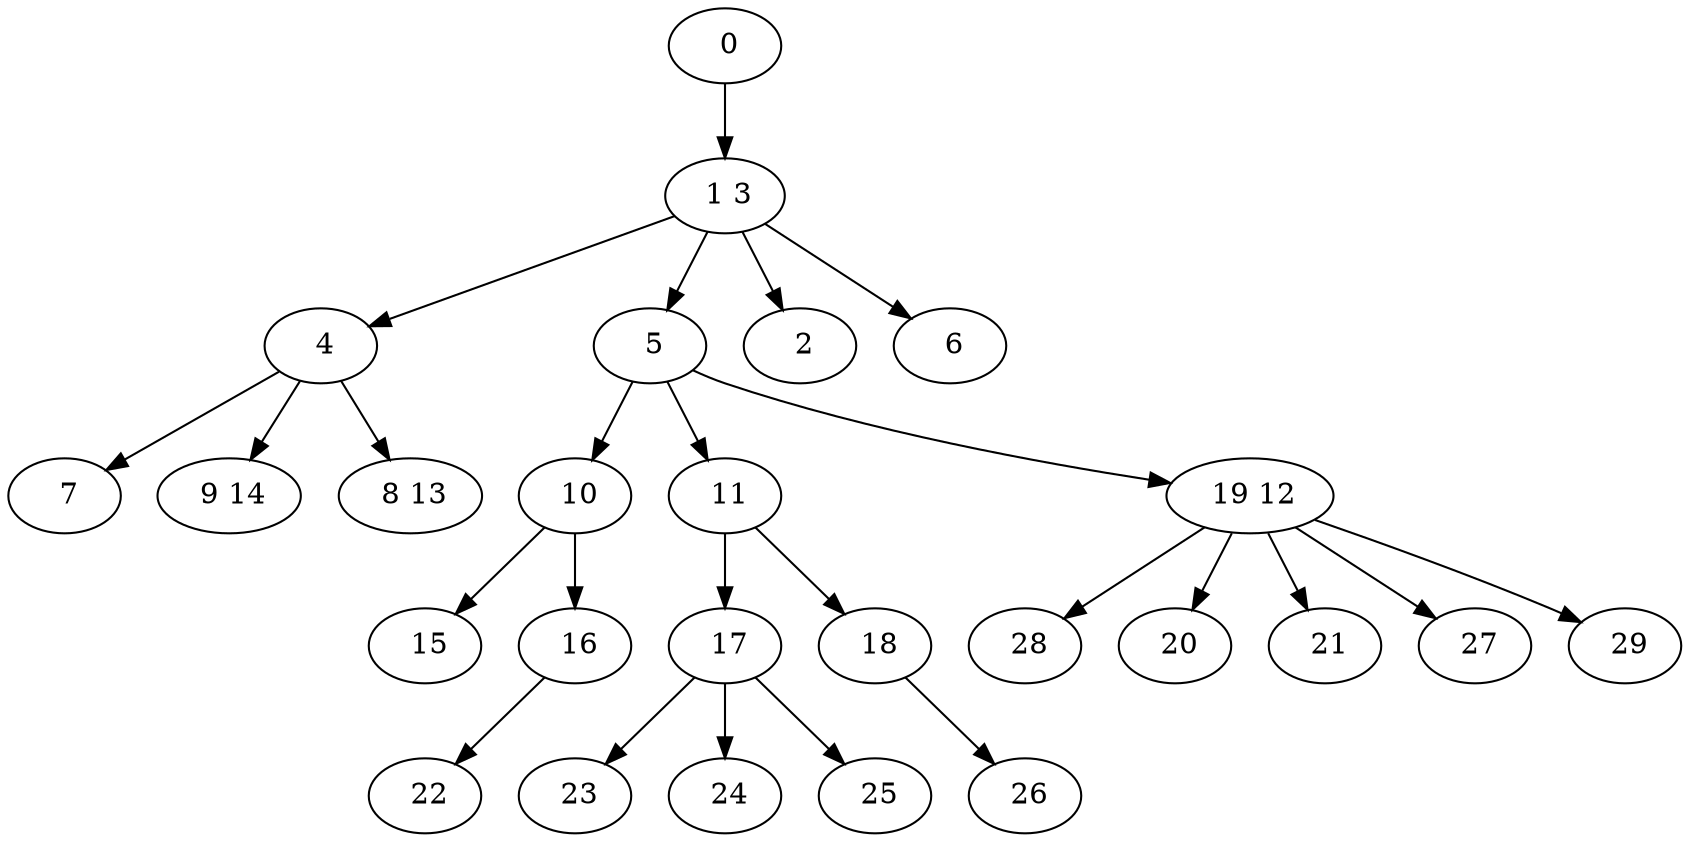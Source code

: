 digraph mytree {
" 0" -> " 1 3";
" 1 3" -> " 4";
" 1 3" -> " 5";
" 1 3" -> " 2";
" 1 3" -> " 6";
" 4" -> " 7";
" 4" -> " 9 14";
" 4" -> " 8 13";
" 7";
" 9 14";
" 8 13";
" 5" -> " 10";
" 5" -> " 11";
" 5" -> " 19 12";
" 10" -> " 15";
" 10" -> " 16";
" 11" -> " 17";
" 11" -> " 18";
" 19 12" -> " 28";
" 19 12" -> " 20";
" 19 12" -> " 21";
" 19 12" -> " 27";
" 19 12" -> " 29";
" 15";
" 16" -> " 22";
" 28";
" 17" -> " 23";
" 17" -> " 24";
" 17" -> " 25";
" 18" -> " 26";
" 22";
" 23";
" 24";
" 25";
" 26";
" 20";
" 21";
" 27";
" 29";
" 2";
" 6";
}
